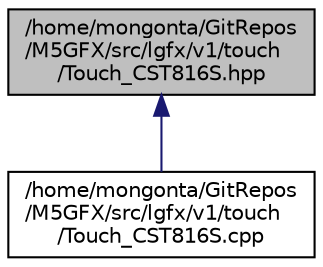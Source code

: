 digraph "/home/mongonta/GitRepos/M5GFX/src/lgfx/v1/touch/Touch_CST816S.hpp"
{
 // LATEX_PDF_SIZE
  edge [fontname="Helvetica",fontsize="10",labelfontname="Helvetica",labelfontsize="10"];
  node [fontname="Helvetica",fontsize="10",shape=record];
  Node1 [label="/home/mongonta/GitRepos\l/M5GFX/src/lgfx/v1/touch\l/Touch_CST816S.hpp",height=0.2,width=0.4,color="black", fillcolor="grey75", style="filled", fontcolor="black",tooltip=" "];
  Node1 -> Node2 [dir="back",color="midnightblue",fontsize="10",style="solid",fontname="Helvetica"];
  Node2 [label="/home/mongonta/GitRepos\l/M5GFX/src/lgfx/v1/touch\l/Touch_CST816S.cpp",height=0.2,width=0.4,color="black", fillcolor="white", style="filled",URL="$Touch__CST816S_8cpp.html",tooltip=" "];
}
